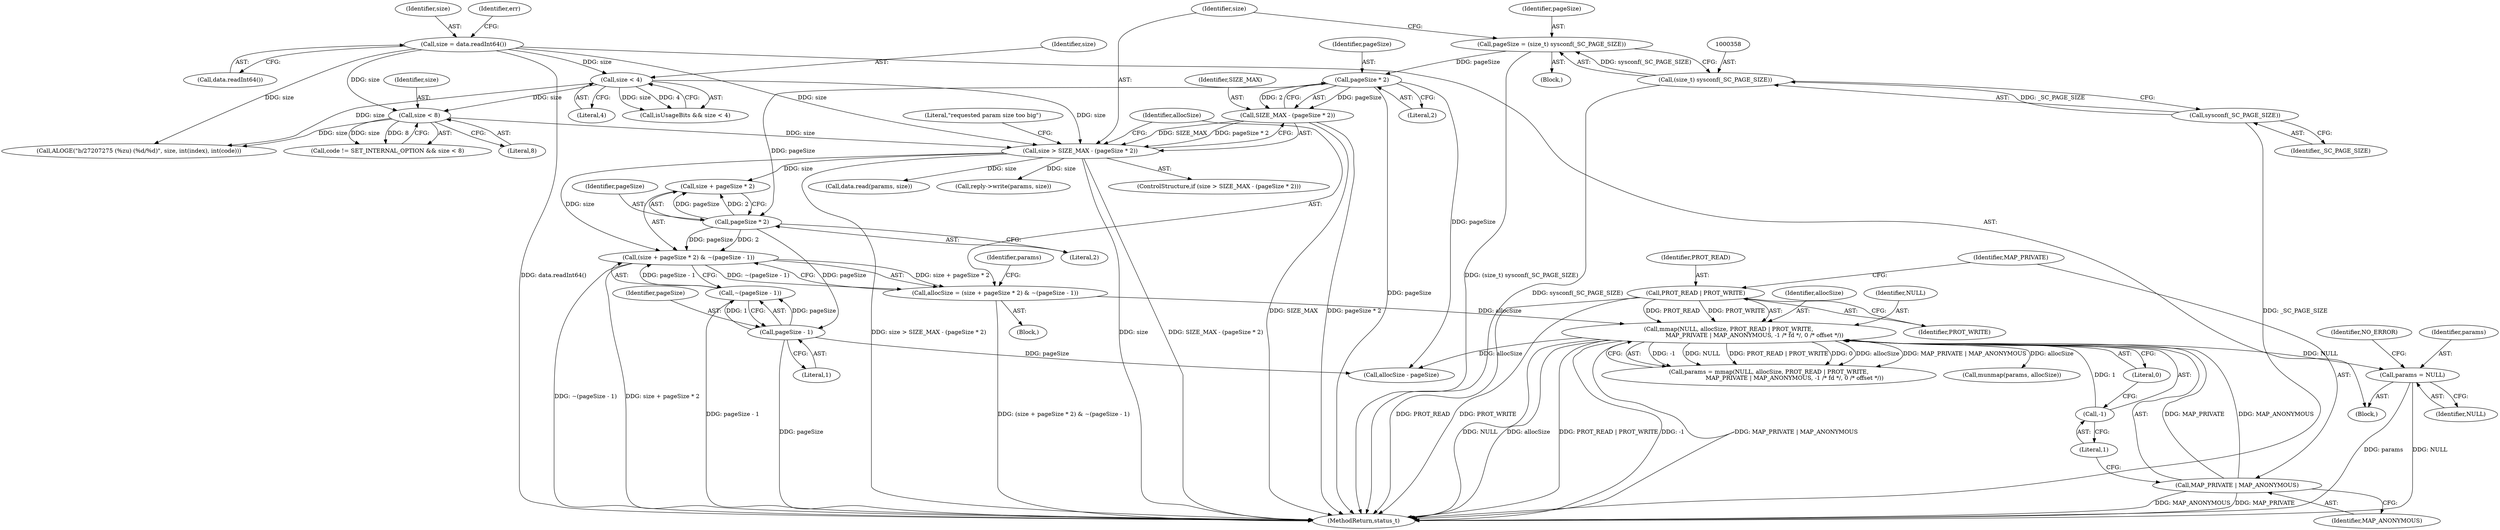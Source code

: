digraph "0_Android_db829699d3293f254a7387894303451a91278986@pointer" {
"1000552" [label="(Call,params = NULL)"];
"1000388" [label="(Call,mmap(NULL, allocSize, PROT_READ | PROT_WRITE,\n                            MAP_PRIVATE | MAP_ANONYMOUS, -1 /* fd */, 0 /* offset */))"];
"1000374" [label="(Call,allocSize = (size + pageSize * 2) & ~(pageSize - 1))"];
"1000376" [label="(Call,(size + pageSize * 2) & ~(pageSize - 1))"];
"1000362" [label="(Call,size > SIZE_MAX - (pageSize * 2))"];
"1000295" [label="(Call,size = data.readInt64())"];
"1000326" [label="(Call,size < 4)"];
"1000336" [label="(Call,size < 8)"];
"1000364" [label="(Call,SIZE_MAX - (pageSize * 2))"];
"1000366" [label="(Call,pageSize * 2)"];
"1000355" [label="(Call,pageSize = (size_t) sysconf(_SC_PAGE_SIZE))"];
"1000357" [label="(Call,(size_t) sysconf(_SC_PAGE_SIZE))"];
"1000359" [label="(Call,sysconf(_SC_PAGE_SIZE))"];
"1000379" [label="(Call,pageSize * 2)"];
"1000382" [label="(Call,~(pageSize - 1))"];
"1000383" [label="(Call,pageSize - 1)"];
"1000391" [label="(Call,PROT_READ | PROT_WRITE)"];
"1000394" [label="(Call,MAP_PRIVATE | MAP_ANONYMOUS)"];
"1000397" [label="(Call,-1)"];
"1000556" [label="(Identifier,NO_ERROR)"];
"1001364" [label="(MethodReturn,status_t)"];
"1000361" [label="(ControlStructure,if (size > SIZE_MAX - (pageSize * 2)))"];
"1000324" [label="(Call,isUsageBits && size < 4)"];
"1000365" [label="(Identifier,SIZE_MAX)"];
"1000385" [label="(Literal,1)"];
"1000326" [label="(Call,size < 4)"];
"1000382" [label="(Call,~(pageSize - 1))"];
"1000277" [label="(Block,)"];
"1000391" [label="(Call,PROT_READ | PROT_WRITE)"];
"1000395" [label="(Identifier,MAP_PRIVATE)"];
"1000394" [label="(Call,MAP_PRIVATE | MAP_ANONYMOUS)"];
"1000368" [label="(Literal,2)"];
"1000355" [label="(Call,pageSize = (size_t) sysconf(_SC_PAGE_SIZE))"];
"1000359" [label="(Call,sysconf(_SC_PAGE_SIZE))"];
"1000392" [label="(Identifier,PROT_READ)"];
"1000340" [label="(Call,ALOGE(\"b/27207275 (%zu) (%d/%d)\", size, int(index), int(code)))"];
"1000332" [label="(Call,code != SET_INTERNAL_OPTION && size < 8)"];
"1000375" [label="(Identifier,allocSize)"];
"1000371" [label="(Literal,\"requested param size too big\")"];
"1000554" [label="(Identifier,NULL)"];
"1000295" [label="(Call,size = data.readInt64())"];
"1000297" [label="(Call,data.readInt64())"];
"1000356" [label="(Identifier,pageSize)"];
"1000380" [label="(Identifier,pageSize)"];
"1000362" [label="(Call,size > SIZE_MAX - (pageSize * 2))"];
"1000363" [label="(Identifier,size)"];
"1000396" [label="(Identifier,MAP_ANONYMOUS)"];
"1000379" [label="(Call,pageSize * 2)"];
"1000328" [label="(Literal,4)"];
"1000407" [label="(Call,data.read(params, size))"];
"1000387" [label="(Identifier,params)"];
"1000300" [label="(Identifier,err)"];
"1000376" [label="(Call,(size + pageSize * 2) & ~(pageSize - 1))"];
"1000553" [label="(Identifier,params)"];
"1000388" [label="(Call,mmap(NULL, allocSize, PROT_READ | PROT_WRITE,\n                            MAP_PRIVATE | MAP_ANONYMOUS, -1 /* fd */, 0 /* offset */))"];
"1000552" [label="(Call,params = NULL)"];
"1000398" [label="(Literal,1)"];
"1000389" [label="(Identifier,NULL)"];
"1000390" [label="(Identifier,allocSize)"];
"1000459" [label="(Call,allocSize - pageSize)"];
"1000383" [label="(Call,pageSize - 1)"];
"1000367" [label="(Identifier,pageSize)"];
"1000366" [label="(Call,pageSize * 2)"];
"1000377" [label="(Call,size + pageSize * 2)"];
"1000336" [label="(Call,size < 8)"];
"1000360" [label="(Identifier,_SC_PAGE_SIZE)"];
"1000364" [label="(Call,SIZE_MAX - (pageSize * 2))"];
"1000337" [label="(Identifier,size)"];
"1000543" [label="(Call,reply->write(params, size))"];
"1000381" [label="(Literal,2)"];
"1000384" [label="(Identifier,pageSize)"];
"1000296" [label="(Identifier,size)"];
"1000397" [label="(Call,-1)"];
"1000351" [label="(Block,)"];
"1000357" [label="(Call,(size_t) sysconf(_SC_PAGE_SIZE))"];
"1000393" [label="(Identifier,PROT_WRITE)"];
"1000386" [label="(Call,params = mmap(NULL, allocSize, PROT_READ | PROT_WRITE,\n                            MAP_PRIVATE | MAP_ANONYMOUS, -1 /* fd */, 0 /* offset */))"];
"1000549" [label="(Call,munmap(params, allocSize))"];
"1000373" [label="(Block,)"];
"1000399" [label="(Literal,0)"];
"1000338" [label="(Literal,8)"];
"1000374" [label="(Call,allocSize = (size + pageSize * 2) & ~(pageSize - 1))"];
"1000327" [label="(Identifier,size)"];
"1000552" -> "1000277"  [label="AST: "];
"1000552" -> "1000554"  [label="CFG: "];
"1000553" -> "1000552"  [label="AST: "];
"1000554" -> "1000552"  [label="AST: "];
"1000556" -> "1000552"  [label="CFG: "];
"1000552" -> "1001364"  [label="DDG: params"];
"1000552" -> "1001364"  [label="DDG: NULL"];
"1000388" -> "1000552"  [label="DDG: NULL"];
"1000388" -> "1000386"  [label="AST: "];
"1000388" -> "1000399"  [label="CFG: "];
"1000389" -> "1000388"  [label="AST: "];
"1000390" -> "1000388"  [label="AST: "];
"1000391" -> "1000388"  [label="AST: "];
"1000394" -> "1000388"  [label="AST: "];
"1000397" -> "1000388"  [label="AST: "];
"1000399" -> "1000388"  [label="AST: "];
"1000386" -> "1000388"  [label="CFG: "];
"1000388" -> "1001364"  [label="DDG: -1"];
"1000388" -> "1001364"  [label="DDG: MAP_PRIVATE | MAP_ANONYMOUS"];
"1000388" -> "1001364"  [label="DDG: NULL"];
"1000388" -> "1001364"  [label="DDG: allocSize"];
"1000388" -> "1001364"  [label="DDG: PROT_READ | PROT_WRITE"];
"1000388" -> "1000386"  [label="DDG: -1"];
"1000388" -> "1000386"  [label="DDG: NULL"];
"1000388" -> "1000386"  [label="DDG: PROT_READ | PROT_WRITE"];
"1000388" -> "1000386"  [label="DDG: 0"];
"1000388" -> "1000386"  [label="DDG: allocSize"];
"1000388" -> "1000386"  [label="DDG: MAP_PRIVATE | MAP_ANONYMOUS"];
"1000374" -> "1000388"  [label="DDG: allocSize"];
"1000391" -> "1000388"  [label="DDG: PROT_READ"];
"1000391" -> "1000388"  [label="DDG: PROT_WRITE"];
"1000394" -> "1000388"  [label="DDG: MAP_PRIVATE"];
"1000394" -> "1000388"  [label="DDG: MAP_ANONYMOUS"];
"1000397" -> "1000388"  [label="DDG: 1"];
"1000388" -> "1000459"  [label="DDG: allocSize"];
"1000388" -> "1000549"  [label="DDG: allocSize"];
"1000374" -> "1000373"  [label="AST: "];
"1000374" -> "1000376"  [label="CFG: "];
"1000375" -> "1000374"  [label="AST: "];
"1000376" -> "1000374"  [label="AST: "];
"1000387" -> "1000374"  [label="CFG: "];
"1000374" -> "1001364"  [label="DDG: (size + pageSize * 2) & ~(pageSize - 1)"];
"1000376" -> "1000374"  [label="DDG: size + pageSize * 2"];
"1000376" -> "1000374"  [label="DDG: ~(pageSize - 1)"];
"1000376" -> "1000382"  [label="CFG: "];
"1000377" -> "1000376"  [label="AST: "];
"1000382" -> "1000376"  [label="AST: "];
"1000376" -> "1001364"  [label="DDG: size + pageSize * 2"];
"1000376" -> "1001364"  [label="DDG: ~(pageSize - 1)"];
"1000362" -> "1000376"  [label="DDG: size"];
"1000379" -> "1000376"  [label="DDG: pageSize"];
"1000379" -> "1000376"  [label="DDG: 2"];
"1000382" -> "1000376"  [label="DDG: pageSize - 1"];
"1000362" -> "1000361"  [label="AST: "];
"1000362" -> "1000364"  [label="CFG: "];
"1000363" -> "1000362"  [label="AST: "];
"1000364" -> "1000362"  [label="AST: "];
"1000371" -> "1000362"  [label="CFG: "];
"1000375" -> "1000362"  [label="CFG: "];
"1000362" -> "1001364"  [label="DDG: SIZE_MAX - (pageSize * 2)"];
"1000362" -> "1001364"  [label="DDG: size > SIZE_MAX - (pageSize * 2)"];
"1000362" -> "1001364"  [label="DDG: size"];
"1000295" -> "1000362"  [label="DDG: size"];
"1000326" -> "1000362"  [label="DDG: size"];
"1000336" -> "1000362"  [label="DDG: size"];
"1000364" -> "1000362"  [label="DDG: SIZE_MAX"];
"1000364" -> "1000362"  [label="DDG: pageSize * 2"];
"1000362" -> "1000377"  [label="DDG: size"];
"1000362" -> "1000407"  [label="DDG: size"];
"1000362" -> "1000543"  [label="DDG: size"];
"1000295" -> "1000277"  [label="AST: "];
"1000295" -> "1000297"  [label="CFG: "];
"1000296" -> "1000295"  [label="AST: "];
"1000297" -> "1000295"  [label="AST: "];
"1000300" -> "1000295"  [label="CFG: "];
"1000295" -> "1001364"  [label="DDG: data.readInt64()"];
"1000295" -> "1000326"  [label="DDG: size"];
"1000295" -> "1000336"  [label="DDG: size"];
"1000295" -> "1000340"  [label="DDG: size"];
"1000326" -> "1000324"  [label="AST: "];
"1000326" -> "1000328"  [label="CFG: "];
"1000327" -> "1000326"  [label="AST: "];
"1000328" -> "1000326"  [label="AST: "];
"1000324" -> "1000326"  [label="CFG: "];
"1000326" -> "1000324"  [label="DDG: size"];
"1000326" -> "1000324"  [label="DDG: 4"];
"1000326" -> "1000336"  [label="DDG: size"];
"1000326" -> "1000340"  [label="DDG: size"];
"1000336" -> "1000332"  [label="AST: "];
"1000336" -> "1000338"  [label="CFG: "];
"1000337" -> "1000336"  [label="AST: "];
"1000338" -> "1000336"  [label="AST: "];
"1000332" -> "1000336"  [label="CFG: "];
"1000336" -> "1000332"  [label="DDG: size"];
"1000336" -> "1000332"  [label="DDG: 8"];
"1000336" -> "1000340"  [label="DDG: size"];
"1000364" -> "1000366"  [label="CFG: "];
"1000365" -> "1000364"  [label="AST: "];
"1000366" -> "1000364"  [label="AST: "];
"1000364" -> "1001364"  [label="DDG: SIZE_MAX"];
"1000364" -> "1001364"  [label="DDG: pageSize * 2"];
"1000366" -> "1000364"  [label="DDG: pageSize"];
"1000366" -> "1000364"  [label="DDG: 2"];
"1000366" -> "1000368"  [label="CFG: "];
"1000367" -> "1000366"  [label="AST: "];
"1000368" -> "1000366"  [label="AST: "];
"1000366" -> "1001364"  [label="DDG: pageSize"];
"1000355" -> "1000366"  [label="DDG: pageSize"];
"1000366" -> "1000379"  [label="DDG: pageSize"];
"1000366" -> "1000459"  [label="DDG: pageSize"];
"1000355" -> "1000351"  [label="AST: "];
"1000355" -> "1000357"  [label="CFG: "];
"1000356" -> "1000355"  [label="AST: "];
"1000357" -> "1000355"  [label="AST: "];
"1000363" -> "1000355"  [label="CFG: "];
"1000355" -> "1001364"  [label="DDG: (size_t) sysconf(_SC_PAGE_SIZE)"];
"1000357" -> "1000355"  [label="DDG: sysconf(_SC_PAGE_SIZE)"];
"1000357" -> "1000359"  [label="CFG: "];
"1000358" -> "1000357"  [label="AST: "];
"1000359" -> "1000357"  [label="AST: "];
"1000357" -> "1001364"  [label="DDG: sysconf(_SC_PAGE_SIZE)"];
"1000359" -> "1000357"  [label="DDG: _SC_PAGE_SIZE"];
"1000359" -> "1000360"  [label="CFG: "];
"1000360" -> "1000359"  [label="AST: "];
"1000359" -> "1001364"  [label="DDG: _SC_PAGE_SIZE"];
"1000379" -> "1000377"  [label="AST: "];
"1000379" -> "1000381"  [label="CFG: "];
"1000380" -> "1000379"  [label="AST: "];
"1000381" -> "1000379"  [label="AST: "];
"1000377" -> "1000379"  [label="CFG: "];
"1000379" -> "1000377"  [label="DDG: pageSize"];
"1000379" -> "1000377"  [label="DDG: 2"];
"1000379" -> "1000383"  [label="DDG: pageSize"];
"1000382" -> "1000383"  [label="CFG: "];
"1000383" -> "1000382"  [label="AST: "];
"1000382" -> "1001364"  [label="DDG: pageSize - 1"];
"1000383" -> "1000382"  [label="DDG: pageSize"];
"1000383" -> "1000382"  [label="DDG: 1"];
"1000383" -> "1000385"  [label="CFG: "];
"1000384" -> "1000383"  [label="AST: "];
"1000385" -> "1000383"  [label="AST: "];
"1000383" -> "1001364"  [label="DDG: pageSize"];
"1000383" -> "1000459"  [label="DDG: pageSize"];
"1000391" -> "1000393"  [label="CFG: "];
"1000392" -> "1000391"  [label="AST: "];
"1000393" -> "1000391"  [label="AST: "];
"1000395" -> "1000391"  [label="CFG: "];
"1000391" -> "1001364"  [label="DDG: PROT_READ"];
"1000391" -> "1001364"  [label="DDG: PROT_WRITE"];
"1000394" -> "1000396"  [label="CFG: "];
"1000395" -> "1000394"  [label="AST: "];
"1000396" -> "1000394"  [label="AST: "];
"1000398" -> "1000394"  [label="CFG: "];
"1000394" -> "1001364"  [label="DDG: MAP_ANONYMOUS"];
"1000394" -> "1001364"  [label="DDG: MAP_PRIVATE"];
"1000397" -> "1000398"  [label="CFG: "];
"1000398" -> "1000397"  [label="AST: "];
"1000399" -> "1000397"  [label="CFG: "];
}
